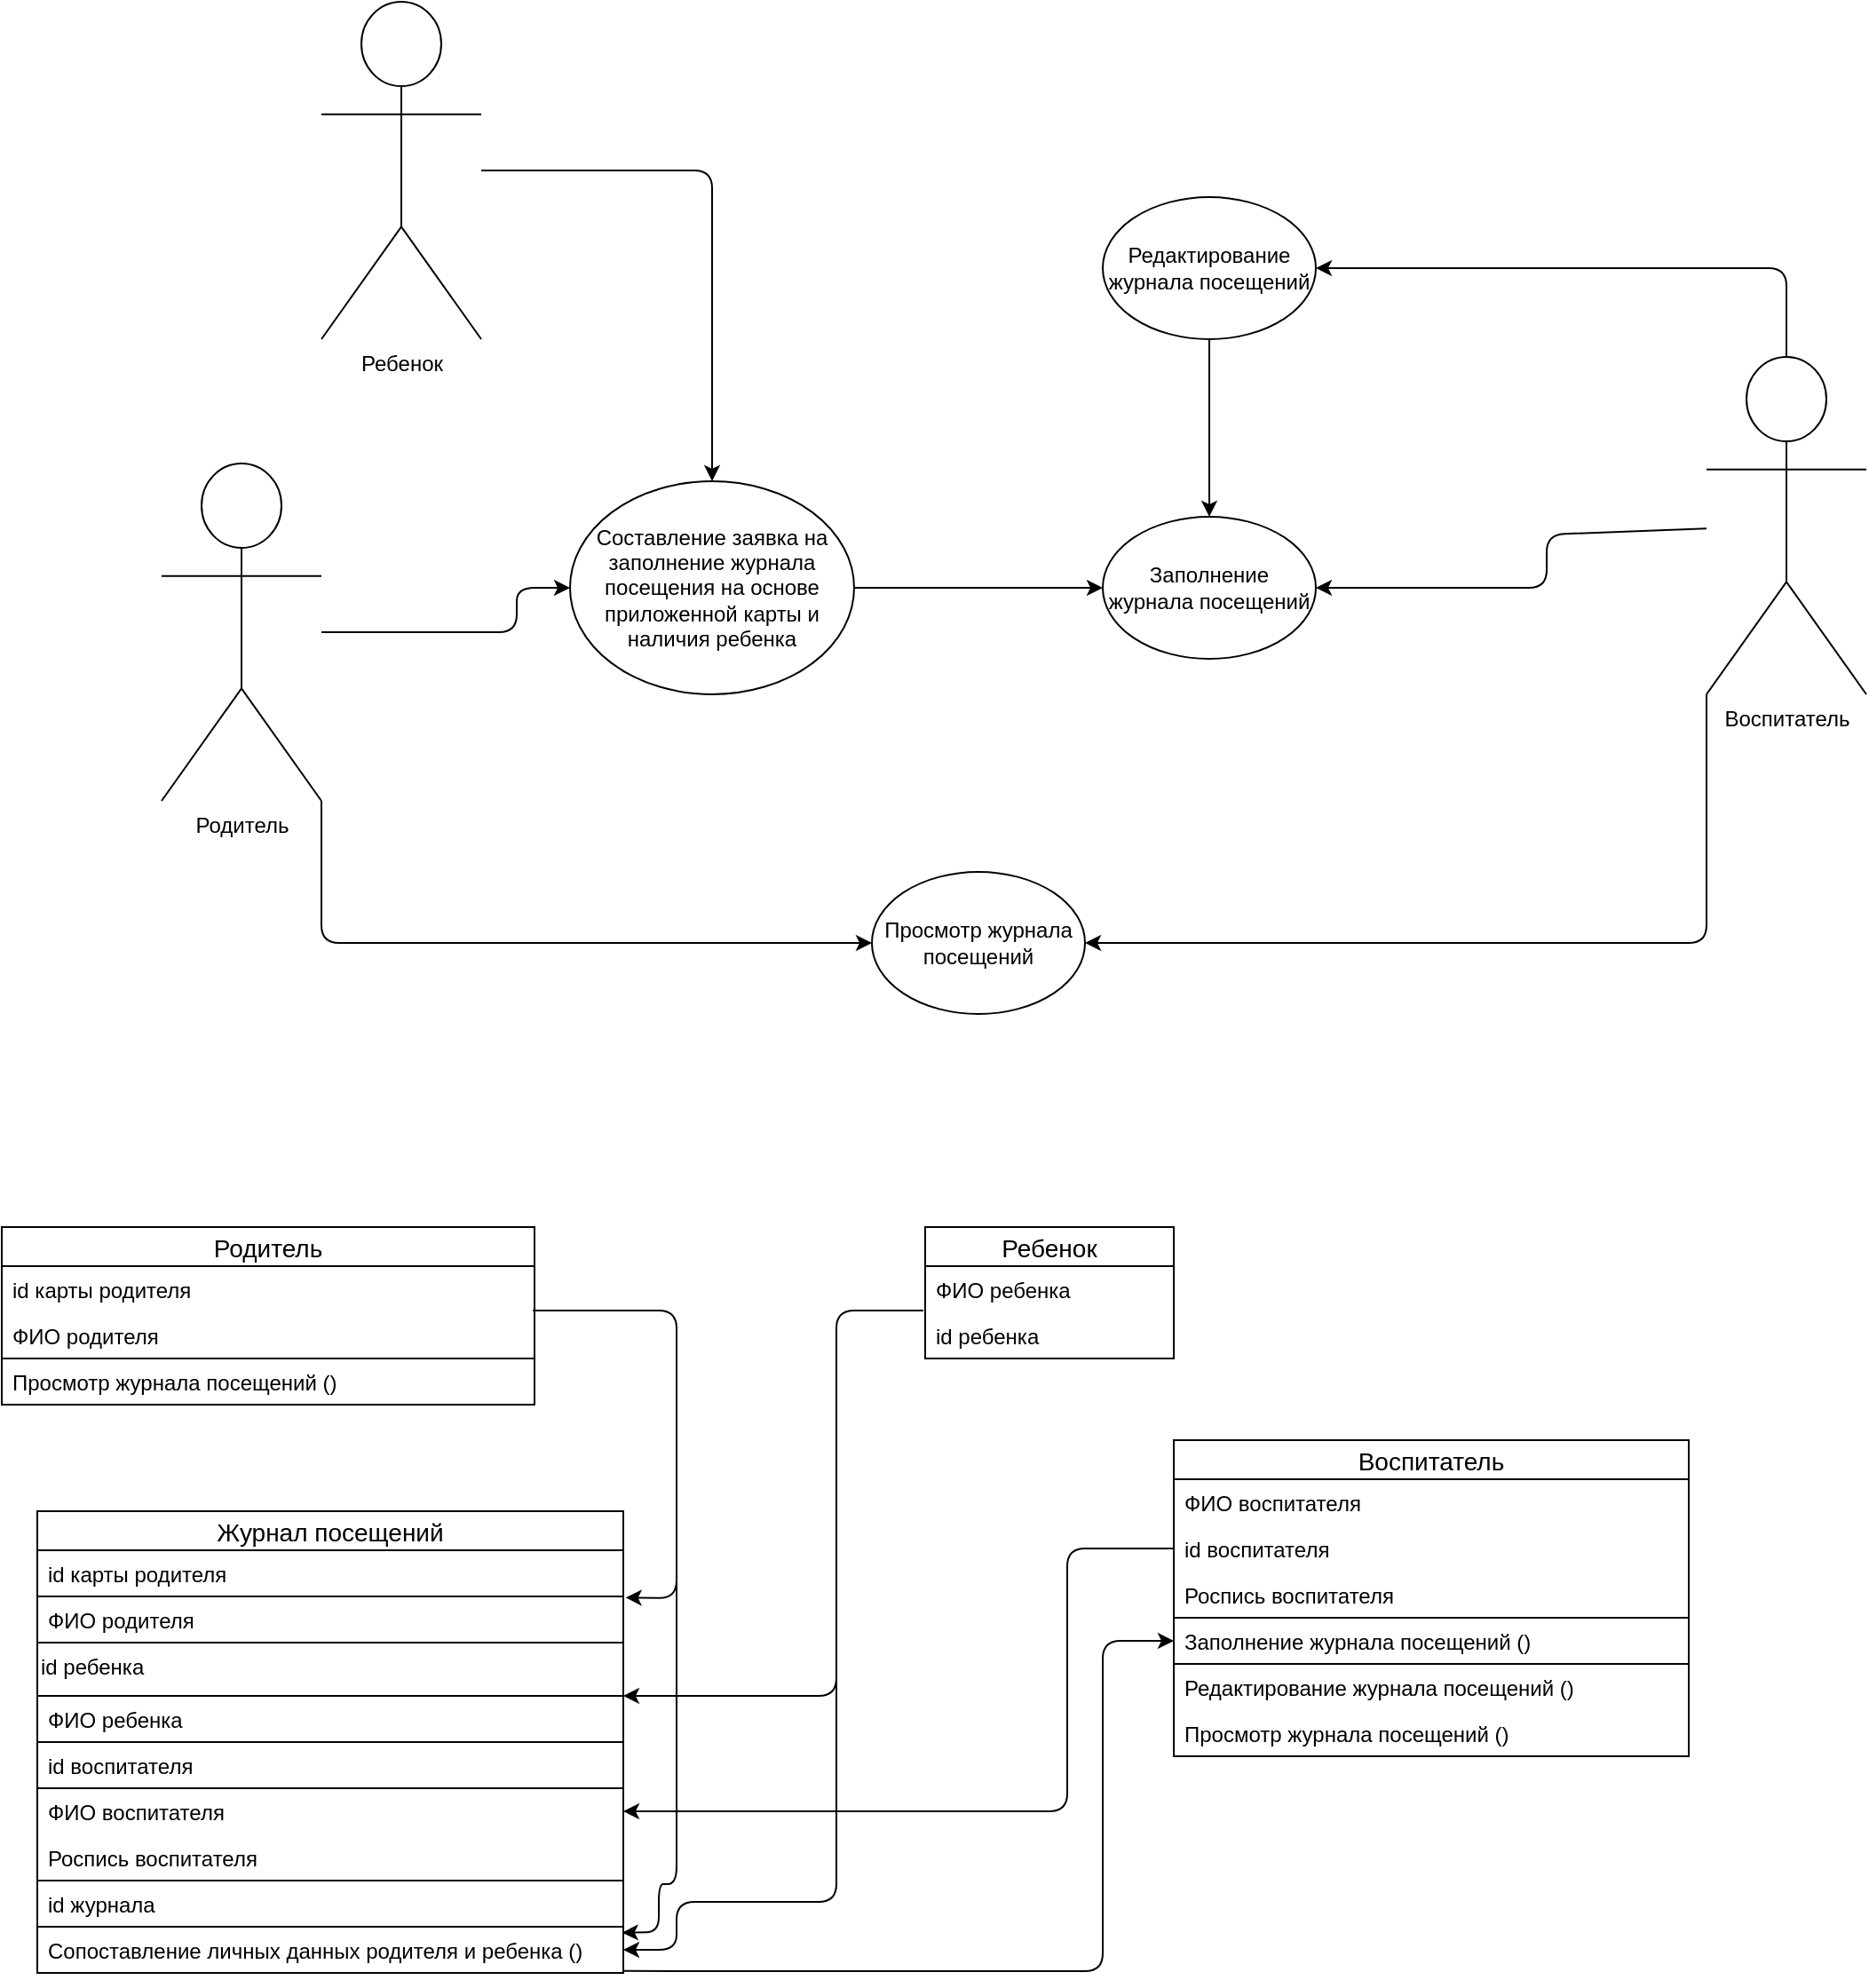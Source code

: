 <mxfile version="12.8.3" type="device"><diagram id="mGfrkDWQvmHr3AX3gKCN" name="Page-1"><mxGraphModel dx="2235" dy="748" grid="1" gridSize="10" guides="1" tooltips="1" connect="1" arrows="1" fold="1" page="1" pageScale="1" pageWidth="827" pageHeight="1169" math="0" shadow="0"><root><mxCell id="0"/><mxCell id="1" parent="0"/><mxCell id="JsyRLtjxJY2c7EPvoodc-2" value="Воспитатель" style="shape=umlActor;verticalLabelPosition=bottom;labelBackgroundColor=#ffffff;verticalAlign=top;html=1;outlineConnect=0;" vertex="1" parent="1"><mxGeometry x="800" y="230" width="90" height="190" as="geometry"/></mxCell><mxCell id="JsyRLtjxJY2c7EPvoodc-12" value="Родитель" style="swimlane;fontStyle=0;childLayout=stackLayout;horizontal=1;startSize=22;fillColor=none;horizontalStack=0;resizeParent=1;resizeParentMax=0;resizeLast=0;collapsible=1;marginBottom=0;swimlaneFillColor=#ffffff;align=center;fontSize=14;" vertex="1" parent="1"><mxGeometry x="-160" y="720" width="300" height="100" as="geometry"/></mxCell><mxCell id="JsyRLtjxJY2c7EPvoodc-13" value="id карты родителя" style="text;strokeColor=none;fillColor=none;spacingLeft=4;spacingRight=4;overflow=hidden;rotatable=0;points=[[0,0.5],[1,0.5]];portConstraint=eastwest;fontSize=12;" vertex="1" parent="JsyRLtjxJY2c7EPvoodc-12"><mxGeometry y="22" width="300" height="26" as="geometry"/></mxCell><mxCell id="JsyRLtjxJY2c7EPvoodc-14" value="ФИО родителя" style="text;strokeColor=none;fillColor=none;spacingLeft=4;spacingRight=4;overflow=hidden;rotatable=0;points=[[0,0.5],[1,0.5]];portConstraint=eastwest;fontSize=12;" vertex="1" parent="JsyRLtjxJY2c7EPvoodc-12"><mxGeometry y="48" width="300" height="26" as="geometry"/></mxCell><mxCell id="JsyRLtjxJY2c7EPvoodc-15" value="Просмотр журнала посещений ()" style="text;strokeColor=#000000;fillColor=none;spacingLeft=4;spacingRight=4;overflow=hidden;rotatable=0;points=[[0,0.5],[1,0.5]];portConstraint=eastwest;fontSize=12;" vertex="1" parent="JsyRLtjxJY2c7EPvoodc-12"><mxGeometry y="74" width="300" height="26" as="geometry"/></mxCell><mxCell id="JsyRLtjxJY2c7EPvoodc-16" value="Воспитатель" style="swimlane;fontStyle=0;childLayout=stackLayout;horizontal=1;startSize=22;fillColor=none;horizontalStack=0;resizeParent=1;resizeParentMax=0;resizeLast=0;collapsible=1;marginBottom=0;swimlaneFillColor=#ffffff;align=center;fontSize=14;strokeColor=#000000;" vertex="1" parent="1"><mxGeometry x="500" y="840" width="290" height="178" as="geometry"/></mxCell><mxCell id="JsyRLtjxJY2c7EPvoodc-17" value="ФИО воспитателя" style="text;strokeColor=none;fillColor=none;spacingLeft=4;spacingRight=4;overflow=hidden;rotatable=0;points=[[0,0.5],[1,0.5]];portConstraint=eastwest;fontSize=12;" vertex="1" parent="JsyRLtjxJY2c7EPvoodc-16"><mxGeometry y="22" width="290" height="26" as="geometry"/></mxCell><mxCell id="JsyRLtjxJY2c7EPvoodc-18" value="id воспитателя" style="text;strokeColor=none;fillColor=none;spacingLeft=4;spacingRight=4;overflow=hidden;rotatable=0;points=[[0,0.5],[1,0.5]];portConstraint=eastwest;fontSize=12;" vertex="1" parent="JsyRLtjxJY2c7EPvoodc-16"><mxGeometry y="48" width="290" height="26" as="geometry"/></mxCell><mxCell id="JsyRLtjxJY2c7EPvoodc-40" value="Роспись воспитателя" style="text;strokeColor=none;fillColor=none;spacingLeft=4;spacingRight=4;overflow=hidden;rotatable=0;points=[[0,0.5],[1,0.5]];portConstraint=eastwest;fontSize=12;" vertex="1" parent="JsyRLtjxJY2c7EPvoodc-16"><mxGeometry y="74" width="290" height="26" as="geometry"/></mxCell><mxCell id="JsyRLtjxJY2c7EPvoodc-19" value="Заполнение журнала посещений ()" style="text;strokeColor=#000000;fillColor=none;spacingLeft=4;spacingRight=4;overflow=hidden;rotatable=0;points=[[0,0.5],[1,0.5]];portConstraint=eastwest;fontSize=12;rounded=0;glass=0;" vertex="1" parent="JsyRLtjxJY2c7EPvoodc-16"><mxGeometry y="100" width="290" height="26" as="geometry"/></mxCell><mxCell id="JsyRLtjxJY2c7EPvoodc-38" value="Редактирование журнала посещений ()" style="text;strokeColor=none;fillColor=none;spacingLeft=4;spacingRight=4;overflow=hidden;rotatable=0;points=[[0,0.5],[1,0.5]];portConstraint=eastwest;fontSize=12;" vertex="1" parent="JsyRLtjxJY2c7EPvoodc-16"><mxGeometry y="126" width="290" height="26" as="geometry"/></mxCell><mxCell id="JsyRLtjxJY2c7EPvoodc-39" value="Просмотр журнала посещений ()" style="text;strokeColor=none;fillColor=none;spacingLeft=4;spacingRight=4;overflow=hidden;rotatable=0;points=[[0,0.5],[1,0.5]];portConstraint=eastwest;fontSize=12;" vertex="1" parent="JsyRLtjxJY2c7EPvoodc-16"><mxGeometry y="152" width="290" height="26" as="geometry"/></mxCell><mxCell id="JsyRLtjxJY2c7EPvoodc-20" value="Ребенок" style="swimlane;fontStyle=0;childLayout=stackLayout;horizontal=1;startSize=22;fillColor=none;horizontalStack=0;resizeParent=1;resizeParentMax=0;resizeLast=0;collapsible=1;marginBottom=0;swimlaneFillColor=#ffffff;align=center;fontSize=14;" vertex="1" parent="1"><mxGeometry x="360" y="720" width="140" height="74" as="geometry"/></mxCell><mxCell id="JsyRLtjxJY2c7EPvoodc-21" value="ФИО ребенка" style="text;strokeColor=none;fillColor=none;spacingLeft=4;spacingRight=4;overflow=hidden;rotatable=0;points=[[0,0.5],[1,0.5]];portConstraint=eastwest;fontSize=12;" vertex="1" parent="JsyRLtjxJY2c7EPvoodc-20"><mxGeometry y="22" width="140" height="26" as="geometry"/></mxCell><mxCell id="JsyRLtjxJY2c7EPvoodc-22" value="id ребенка" style="text;strokeColor=none;fillColor=none;spacingLeft=4;spacingRight=4;overflow=hidden;rotatable=0;points=[[0,0.5],[1,0.5]];portConstraint=eastwest;fontSize=12;" vertex="1" parent="JsyRLtjxJY2c7EPvoodc-20"><mxGeometry y="48" width="140" height="26" as="geometry"/></mxCell><mxCell id="JsyRLtjxJY2c7EPvoodc-25" value="Журнал посещений" style="swimlane;fontStyle=0;childLayout=stackLayout;horizontal=1;startSize=22;fillColor=none;horizontalStack=0;resizeParent=1;resizeParentMax=0;resizeLast=0;collapsible=1;marginBottom=0;swimlaneFillColor=#ffffff;align=center;fontSize=14;strokeColor=#000000;" vertex="1" parent="1"><mxGeometry x="-140" y="880" width="330" height="260" as="geometry"/></mxCell><mxCell id="JsyRLtjxJY2c7EPvoodc-26" value="id карты родителя" style="text;strokeColor=none;fillColor=none;spacingLeft=4;spacingRight=4;overflow=hidden;rotatable=0;points=[[0,0.5],[1,0.5]];portConstraint=eastwest;fontSize=12;" vertex="1" parent="JsyRLtjxJY2c7EPvoodc-25"><mxGeometry y="22" width="330" height="26" as="geometry"/></mxCell><mxCell id="JsyRLtjxJY2c7EPvoodc-27" value="ФИО родителя" style="text;strokeColor=#000000;fillColor=none;spacingLeft=4;spacingRight=4;overflow=hidden;rotatable=0;points=[[0,0.5],[1,0.5]];portConstraint=eastwest;fontSize=12;" vertex="1" parent="JsyRLtjxJY2c7EPvoodc-25"><mxGeometry y="48" width="330" height="26" as="geometry"/></mxCell><mxCell id="JsyRLtjxJY2c7EPvoodc-29" value="id ребенка" style="text;html=1;strokeColor=#000000;" vertex="1" parent="JsyRLtjxJY2c7EPvoodc-25"><mxGeometry y="74" width="330" height="30" as="geometry"/></mxCell><mxCell id="JsyRLtjxJY2c7EPvoodc-28" value="ФИО ребенка" style="text;strokeColor=none;fillColor=none;spacingLeft=4;spacingRight=4;overflow=hidden;rotatable=0;points=[[0,0.5],[1,0.5]];portConstraint=eastwest;fontSize=12;" vertex="1" parent="JsyRLtjxJY2c7EPvoodc-25"><mxGeometry y="104" width="330" height="26" as="geometry"/></mxCell><mxCell id="JsyRLtjxJY2c7EPvoodc-30" value="id воспитателя" style="text;strokeColor=#000000;fillColor=none;spacingLeft=4;spacingRight=4;overflow=hidden;rotatable=0;points=[[0,0.5],[1,0.5]];portConstraint=eastwest;fontSize=12;" vertex="1" parent="JsyRLtjxJY2c7EPvoodc-25"><mxGeometry y="130" width="330" height="26" as="geometry"/></mxCell><mxCell id="JsyRLtjxJY2c7EPvoodc-31" value="ФИО воспитателя" style="text;strokeColor=none;fillColor=none;spacingLeft=4;spacingRight=4;overflow=hidden;rotatable=0;points=[[0,0.5],[1,0.5]];portConstraint=eastwest;fontSize=12;" vertex="1" parent="JsyRLtjxJY2c7EPvoodc-25"><mxGeometry y="156" width="330" height="26" as="geometry"/></mxCell><mxCell id="JsyRLtjxJY2c7EPvoodc-43" value="Роспись воспитателя" style="text;strokeColor=none;fillColor=none;spacingLeft=4;spacingRight=4;overflow=hidden;rotatable=0;points=[[0,0.5],[1,0.5]];portConstraint=eastwest;fontSize=12;" vertex="1" parent="JsyRLtjxJY2c7EPvoodc-25"><mxGeometry y="182" width="330" height="26" as="geometry"/></mxCell><mxCell id="JsyRLtjxJY2c7EPvoodc-45" value="id журнала" style="text;strokeColor=#000000;fillColor=none;spacingLeft=4;spacingRight=4;overflow=hidden;rotatable=0;points=[[0,0.5],[1,0.5]];portConstraint=eastwest;fontSize=12;" vertex="1" parent="JsyRLtjxJY2c7EPvoodc-25"><mxGeometry y="208" width="330" height="26" as="geometry"/></mxCell><mxCell id="JsyRLtjxJY2c7EPvoodc-46" value="Сопоставление личных данных родителя и ребенка ()" style="text;strokeColor=#000000;fillColor=none;spacingLeft=4;spacingRight=4;overflow=hidden;rotatable=0;points=[[0,0.5],[1,0.5]];portConstraint=eastwest;fontSize=12;" vertex="1" parent="JsyRLtjxJY2c7EPvoodc-25"><mxGeometry y="234" width="330" height="26" as="geometry"/></mxCell><mxCell id="JsyRLtjxJY2c7EPvoodc-37" value="" style="endArrow=classic;html=1;exitX=0.997;exitY=-0.038;exitDx=0;exitDy=0;entryX=1.004;entryY=0.026;entryDx=0;entryDy=0;exitPerimeter=0;entryPerimeter=0;" edge="1" parent="1" source="JsyRLtjxJY2c7EPvoodc-14" target="JsyRLtjxJY2c7EPvoodc-27"><mxGeometry width="50" height="50" relative="1" as="geometry"><mxPoint x="180" y="800" as="sourcePoint"/><mxPoint x="230" y="750" as="targetPoint"/><Array as="points"><mxPoint x="220" y="767"/><mxPoint x="220" y="929"/></Array></mxGeometry></mxCell><mxCell id="JsyRLtjxJY2c7EPvoodc-41" value="" style="rounded=0;comic=1;strokeWidth=2;endArrow=blockThin;html=1;fontFamily=Comic Sans MS;fontStyle=1;strokeColor=none;" edge="1" parent="1"><mxGeometry width="50" height="50" relative="1" as="geometry"><mxPoint x="460" y="890" as="sourcePoint"/><mxPoint x="460" y="910" as="targetPoint"/></mxGeometry></mxCell><mxCell id="JsyRLtjxJY2c7EPvoodc-42" value="" style="endArrow=classic;html=1;exitX=0;exitY=0.5;exitDx=0;exitDy=0;entryX=1;entryY=0.5;entryDx=0;entryDy=0;" edge="1" parent="1" source="JsyRLtjxJY2c7EPvoodc-18" target="JsyRLtjxJY2c7EPvoodc-31"><mxGeometry width="50" height="50" relative="1" as="geometry"><mxPoint x="380" y="1020" as="sourcePoint"/><mxPoint x="430" y="970" as="targetPoint"/><Array as="points"><mxPoint x="440" y="901"/><mxPoint x="440" y="1049"/></Array></mxGeometry></mxCell><mxCell id="JsyRLtjxJY2c7EPvoodc-44" value="" style="endArrow=classic;html=1;exitX=-0.007;exitY=-0.038;exitDx=0;exitDy=0;exitPerimeter=0;entryX=1;entryY=1;entryDx=0;entryDy=0;" edge="1" parent="1" source="JsyRLtjxJY2c7EPvoodc-22" target="JsyRLtjxJY2c7EPvoodc-29"><mxGeometry width="50" height="50" relative="1" as="geometry"><mxPoint x="350" y="870" as="sourcePoint"/><mxPoint x="400" y="820" as="targetPoint"/><Array as="points"><mxPoint x="310" y="767"/><mxPoint x="310" y="984"/></Array></mxGeometry></mxCell><mxCell id="JsyRLtjxJY2c7EPvoodc-47" value="" style="endArrow=classic;html=1;exitX=1;exitY=0.959;exitDx=0;exitDy=0;entryX=0;entryY=0.5;entryDx=0;entryDy=0;exitPerimeter=0;" edge="1" parent="1" source="JsyRLtjxJY2c7EPvoodc-46" target="JsyRLtjxJY2c7EPvoodc-19"><mxGeometry width="50" height="50" relative="1" as="geometry"><mxPoint x="360" y="1130" as="sourcePoint"/><mxPoint x="410" y="1080" as="targetPoint"/><Array as="points"><mxPoint x="460" y="1139"/><mxPoint x="460" y="953"/></Array></mxGeometry></mxCell><mxCell id="JsyRLtjxJY2c7EPvoodc-48" value="" style="endArrow=classic;html=1;entryX=1;entryY=0.5;entryDx=0;entryDy=0;" edge="1" parent="1" target="JsyRLtjxJY2c7EPvoodc-46"><mxGeometry width="50" height="50" relative="1" as="geometry"><mxPoint x="310" y="970" as="sourcePoint"/><mxPoint x="300" y="820" as="targetPoint"/><Array as="points"><mxPoint x="310" y="1100"/><mxPoint x="220" y="1100"/><mxPoint x="220" y="1127"/></Array></mxGeometry></mxCell><mxCell id="JsyRLtjxJY2c7EPvoodc-49" value="" style="endArrow=classic;html=1;entryX=0.998;entryY=0.128;entryDx=0;entryDy=0;entryPerimeter=0;" edge="1" parent="1" target="JsyRLtjxJY2c7EPvoodc-46"><mxGeometry width="50" height="50" relative="1" as="geometry"><mxPoint x="220" y="900" as="sourcePoint"/><mxPoint x="290" y="930" as="targetPoint"/><Array as="points"><mxPoint x="220" y="1090"/><mxPoint x="210" y="1090"/><mxPoint x="210" y="1117"/></Array></mxGeometry></mxCell><mxCell id="JsyRLtjxJY2c7EPvoodc-50" value="Родитель" style="shape=umlActor;verticalLabelPosition=bottom;labelBackgroundColor=#ffffff;verticalAlign=top;html=1;outlineConnect=0;" vertex="1" parent="1"><mxGeometry x="-70" y="290" width="90" height="190" as="geometry"/></mxCell><mxCell id="JsyRLtjxJY2c7EPvoodc-51" value="Просмотр журнала посещений" style="ellipse;whiteSpace=wrap;html=1;rounded=0;glass=0;strokeColor=#000000;" vertex="1" parent="1"><mxGeometry x="330" y="520" width="120" height="80" as="geometry"/></mxCell><mxCell id="JsyRLtjxJY2c7EPvoodc-52" value="" style="endArrow=classic;html=1;entryX=0;entryY=0.5;entryDx=0;entryDy=0;exitX=1;exitY=1;exitDx=0;exitDy=0;exitPerimeter=0;" edge="1" parent="1" source="JsyRLtjxJY2c7EPvoodc-50" target="JsyRLtjxJY2c7EPvoodc-51"><mxGeometry width="50" height="50" relative="1" as="geometry"><mxPoint x="220" y="570" as="sourcePoint"/><mxPoint x="270" y="520" as="targetPoint"/><Array as="points"><mxPoint x="20" y="560"/></Array></mxGeometry></mxCell><mxCell id="JsyRLtjxJY2c7EPvoodc-53" value="" style="endArrow=classic;html=1;exitX=0;exitY=1;exitDx=0;exitDy=0;exitPerimeter=0;entryX=1;entryY=0.5;entryDx=0;entryDy=0;" edge="1" parent="1" source="JsyRLtjxJY2c7EPvoodc-2" target="JsyRLtjxJY2c7EPvoodc-51"><mxGeometry width="50" height="50" relative="1" as="geometry"><mxPoint x="800" y="590" as="sourcePoint"/><mxPoint x="850" y="540" as="targetPoint"/><Array as="points"><mxPoint x="800" y="560"/></Array></mxGeometry></mxCell><mxCell id="JsyRLtjxJY2c7EPvoodc-54" value="Составление заявка на заполнение журнала посещения на основе приложенной карты и наличия ребенка" style="ellipse;whiteSpace=wrap;html=1;rounded=0;glass=0;strokeColor=#000000;" vertex="1" parent="1"><mxGeometry x="160" y="300" width="160" height="120" as="geometry"/></mxCell><mxCell id="JsyRLtjxJY2c7EPvoodc-56" value="Ребенок" style="shape=umlActor;verticalLabelPosition=bottom;labelBackgroundColor=#ffffff;verticalAlign=top;html=1;outlineConnect=0;" vertex="1" parent="1"><mxGeometry x="20" y="30" width="90" height="190" as="geometry"/></mxCell><mxCell id="JsyRLtjxJY2c7EPvoodc-57" value="" style="endArrow=classic;html=1;entryX=0;entryY=0.5;entryDx=0;entryDy=0;" edge="1" parent="1" source="JsyRLtjxJY2c7EPvoodc-50" target="JsyRLtjxJY2c7EPvoodc-54"><mxGeometry width="50" height="50" relative="1" as="geometry"><mxPoint x="190" y="520" as="sourcePoint"/><mxPoint x="240" y="470" as="targetPoint"/><Array as="points"><mxPoint x="130" y="385"/><mxPoint x="130" y="360"/></Array></mxGeometry></mxCell><mxCell id="JsyRLtjxJY2c7EPvoodc-58" value="" style="endArrow=classic;html=1;entryX=0.5;entryY=0;entryDx=0;entryDy=0;" edge="1" parent="1" source="JsyRLtjxJY2c7EPvoodc-56" target="JsyRLtjxJY2c7EPvoodc-54"><mxGeometry width="50" height="50" relative="1" as="geometry"><mxPoint x="210" y="210" as="sourcePoint"/><mxPoint x="260" y="160" as="targetPoint"/><Array as="points"><mxPoint x="240" y="125"/></Array></mxGeometry></mxCell><mxCell id="JsyRLtjxJY2c7EPvoodc-59" value="Заполнение журнала посещений" style="ellipse;whiteSpace=wrap;html=1;rounded=0;glass=0;strokeColor=#000000;" vertex="1" parent="1"><mxGeometry x="460" y="320" width="120" height="80" as="geometry"/></mxCell><mxCell id="JsyRLtjxJY2c7EPvoodc-60" value="" style="endArrow=classic;html=1;exitX=1;exitY=0.5;exitDx=0;exitDy=0;entryX=0;entryY=0.5;entryDx=0;entryDy=0;" edge="1" parent="1" source="JsyRLtjxJY2c7EPvoodc-54" target="JsyRLtjxJY2c7EPvoodc-59"><mxGeometry width="50" height="50" relative="1" as="geometry"><mxPoint x="380" y="270" as="sourcePoint"/><mxPoint x="430" y="220" as="targetPoint"/></mxGeometry></mxCell><mxCell id="JsyRLtjxJY2c7EPvoodc-61" value="" style="endArrow=classic;html=1;entryX=1;entryY=0.5;entryDx=0;entryDy=0;" edge="1" parent="1" source="JsyRLtjxJY2c7EPvoodc-2" target="JsyRLtjxJY2c7EPvoodc-59"><mxGeometry width="50" height="50" relative="1" as="geometry"><mxPoint x="650" y="370" as="sourcePoint"/><mxPoint x="700" y="320" as="targetPoint"/><Array as="points"><mxPoint x="710" y="330"/><mxPoint x="710" y="360"/></Array></mxGeometry></mxCell><mxCell id="JsyRLtjxJY2c7EPvoodc-62" value="Редактирование журнала посещений" style="ellipse;whiteSpace=wrap;html=1;rounded=0;glass=0;strokeColor=#000000;" vertex="1" parent="1"><mxGeometry x="460" y="140" width="120" height="80" as="geometry"/></mxCell><mxCell id="JsyRLtjxJY2c7EPvoodc-63" value="" style="endArrow=classic;html=1;exitX=0.5;exitY=0;exitDx=0;exitDy=0;exitPerimeter=0;entryX=1;entryY=0.5;entryDx=0;entryDy=0;" edge="1" parent="1" source="JsyRLtjxJY2c7EPvoodc-2" target="JsyRLtjxJY2c7EPvoodc-62"><mxGeometry width="50" height="50" relative="1" as="geometry"><mxPoint x="830" y="200" as="sourcePoint"/><mxPoint x="880" y="150" as="targetPoint"/><Array as="points"><mxPoint x="845" y="180"/></Array></mxGeometry></mxCell><mxCell id="JsyRLtjxJY2c7EPvoodc-64" value="" style="endArrow=classic;html=1;exitX=0.5;exitY=1;exitDx=0;exitDy=0;entryX=0.5;entryY=0;entryDx=0;entryDy=0;" edge="1" parent="1" source="JsyRLtjxJY2c7EPvoodc-62" target="JsyRLtjxJY2c7EPvoodc-59"><mxGeometry width="50" height="50" relative="1" as="geometry"><mxPoint x="420" y="310" as="sourcePoint"/><mxPoint x="470" y="260" as="targetPoint"/></mxGeometry></mxCell></root></mxGraphModel></diagram></mxfile>